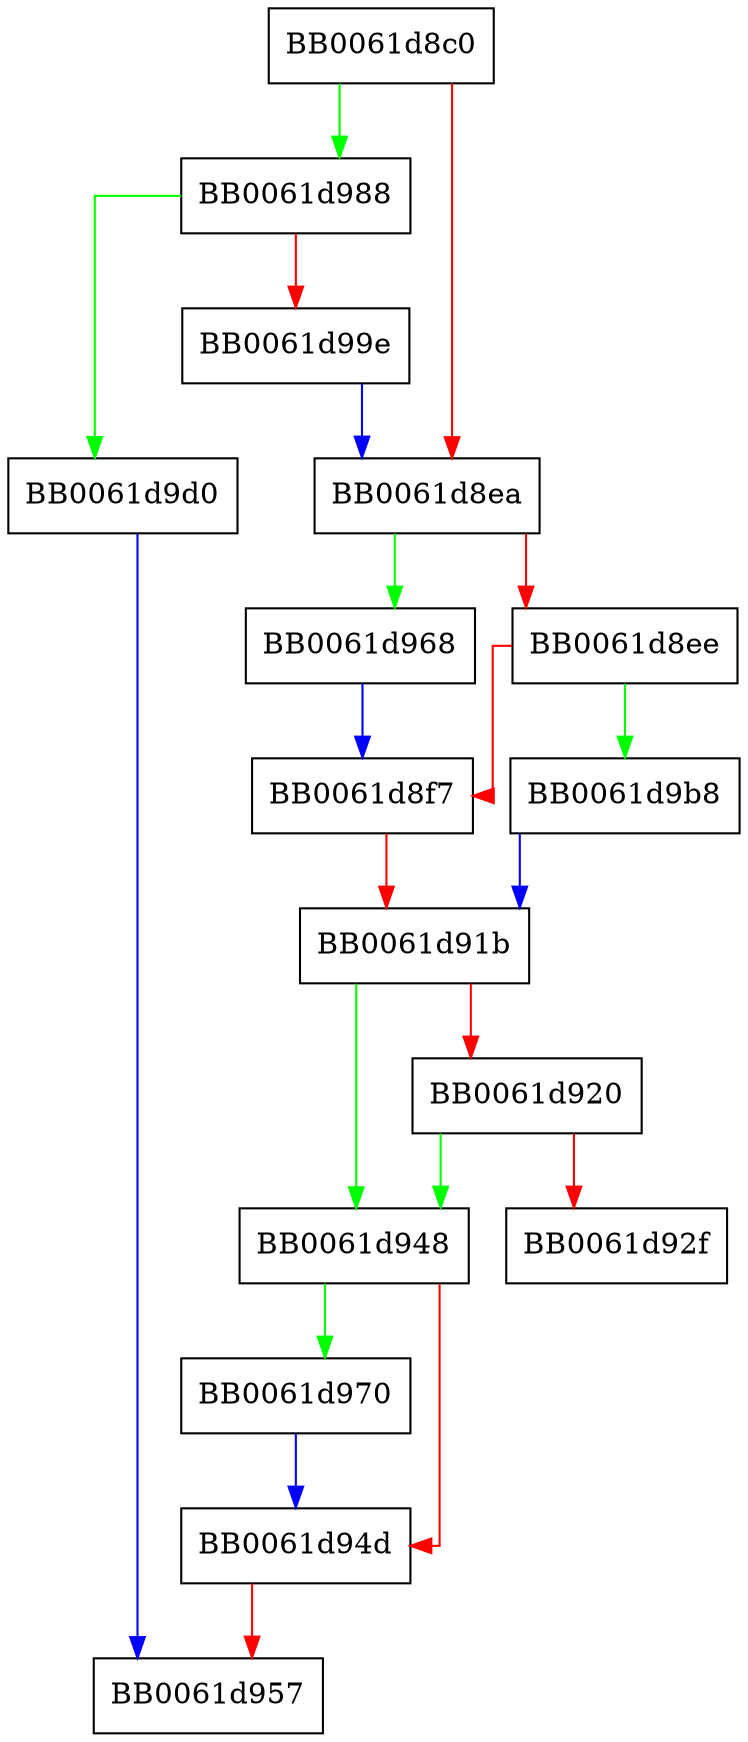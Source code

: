 digraph PKCS12_add_safe_ex {
  node [shape="box"];
  graph [splines=ortho];
  BB0061d8c0 -> BB0061d988 [color="green"];
  BB0061d8c0 -> BB0061d8ea [color="red"];
  BB0061d8ea -> BB0061d968 [color="green"];
  BB0061d8ea -> BB0061d8ee [color="red"];
  BB0061d8ee -> BB0061d9b8 [color="green"];
  BB0061d8ee -> BB0061d8f7 [color="red"];
  BB0061d8f7 -> BB0061d91b [color="red"];
  BB0061d91b -> BB0061d948 [color="green"];
  BB0061d91b -> BB0061d920 [color="red"];
  BB0061d920 -> BB0061d948 [color="green"];
  BB0061d920 -> BB0061d92f [color="red"];
  BB0061d948 -> BB0061d970 [color="green"];
  BB0061d948 -> BB0061d94d [color="red"];
  BB0061d94d -> BB0061d957 [color="red"];
  BB0061d968 -> BB0061d8f7 [color="blue"];
  BB0061d970 -> BB0061d94d [color="blue"];
  BB0061d988 -> BB0061d9d0 [color="green"];
  BB0061d988 -> BB0061d99e [color="red"];
  BB0061d99e -> BB0061d8ea [color="blue"];
  BB0061d9b8 -> BB0061d91b [color="blue"];
  BB0061d9d0 -> BB0061d957 [color="blue"];
}